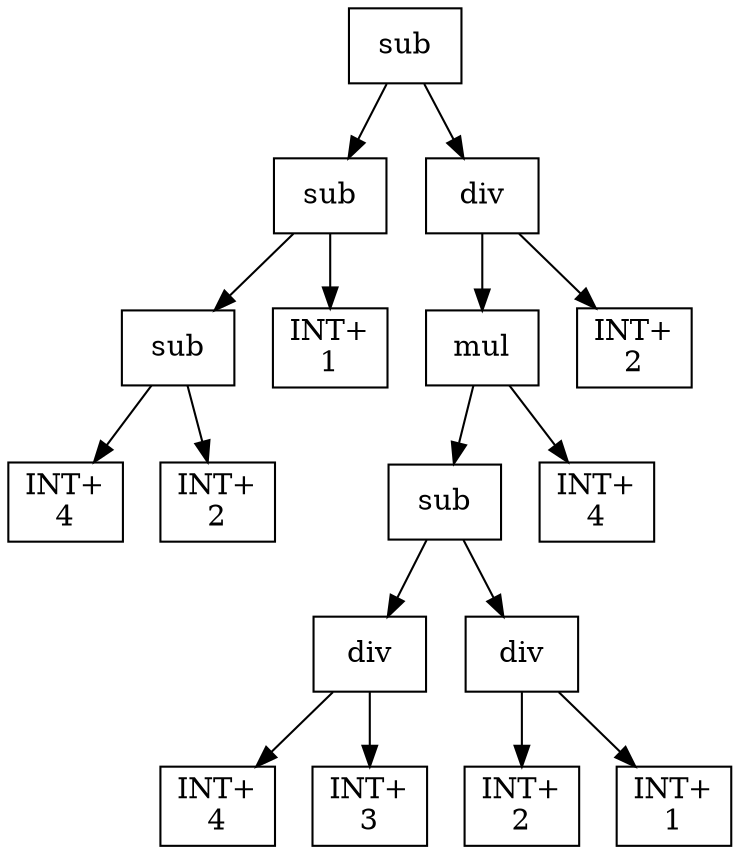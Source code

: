 digraph expr {
  node [shape=box];
  n1 [label="sub"];
  n2 [label="sub"];
  n3 [label="sub"];
  n4 [label="INT+\n4"];
  n5 [label="INT+\n2"];
  n3 -> n4;
  n3 -> n5;
  n6 [label="INT+\n1"];
  n2 -> n3;
  n2 -> n6;
  n7 [label="div"];
  n8 [label="mul"];
  n9 [label="sub"];
  n10 [label="div"];
  n11 [label="INT+\n4"];
  n12 [label="INT+\n3"];
  n10 -> n11;
  n10 -> n12;
  n13 [label="div"];
  n14 [label="INT+\n2"];
  n15 [label="INT+\n1"];
  n13 -> n14;
  n13 -> n15;
  n9 -> n10;
  n9 -> n13;
  n16 [label="INT+\n4"];
  n8 -> n9;
  n8 -> n16;
  n17 [label="INT+\n2"];
  n7 -> n8;
  n7 -> n17;
  n1 -> n2;
  n1 -> n7;
}
